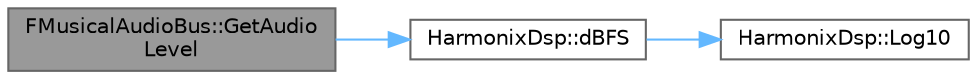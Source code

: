 digraph "FMusicalAudioBus::GetAudioLevel"
{
 // INTERACTIVE_SVG=YES
 // LATEX_PDF_SIZE
  bgcolor="transparent";
  edge [fontname=Helvetica,fontsize=10,labelfontname=Helvetica,labelfontsize=10];
  node [fontname=Helvetica,fontsize=10,shape=box,height=0.2,width=0.4];
  rankdir="LR";
  Node1 [id="Node000001",label="FMusicalAudioBus::GetAudio\lLevel",height=0.2,width=0.4,color="gray40", fillcolor="grey60", style="filled", fontcolor="black",tooltip=" "];
  Node1 -> Node2 [id="edge1_Node000001_Node000002",color="steelblue1",style="solid",tooltip=" "];
  Node2 [id="Node000002",label="HarmonixDsp::dBFS",height=0.2,width=0.4,color="grey40", fillcolor="white", style="filled",URL="$d0/db6/namespaceHarmonixDsp.html#add354ba32006be675abdc9ce7cbd0b04",tooltip=" "];
  Node2 -> Node3 [id="edge2_Node000002_Node000003",color="steelblue1",style="solid",tooltip=" "];
  Node3 [id="Node000003",label="HarmonixDsp::Log10",height=0.2,width=0.4,color="grey40", fillcolor="white", style="filled",URL="$d0/db6/namespaceHarmonixDsp.html#a60a767a1a0d7b5e397b80c8c4f95568c",tooltip=" "];
}
